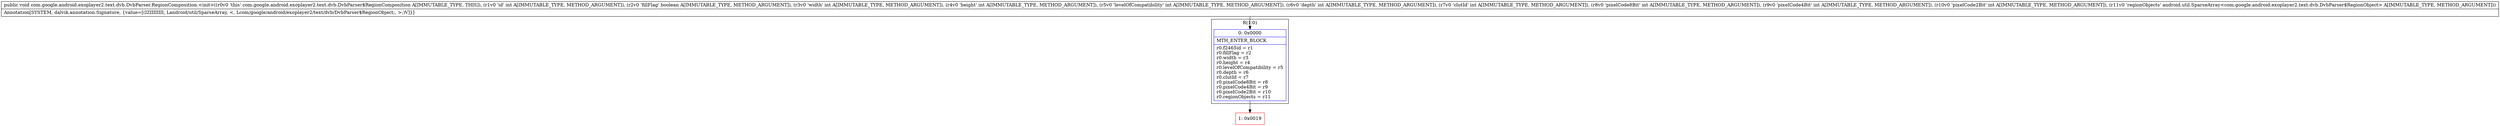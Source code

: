 digraph "CFG forcom.google.android.exoplayer2.text.dvb.DvbParser.RegionComposition.\<init\>(IZIIIIIIIILandroid\/util\/SparseArray;)V" {
subgraph cluster_Region_2047215028 {
label = "R(1:0)";
node [shape=record,color=blue];
Node_0 [shape=record,label="{0\:\ 0x0000|MTH_ENTER_BLOCK\l|r0.f2465id = r1\lr0.fillFlag = r2\lr0.width = r3\lr0.height = r4\lr0.levelOfCompatibility = r5\lr0.depth = r6\lr0.clutId = r7\lr0.pixelCode8Bit = r8\lr0.pixelCode4Bit = r9\lr0.pixelCode2Bit = r10\lr0.regionObjects = r11\l}"];
}
Node_1 [shape=record,color=red,label="{1\:\ 0x0019}"];
MethodNode[shape=record,label="{public void com.google.android.exoplayer2.text.dvb.DvbParser.RegionComposition.\<init\>((r0v0 'this' com.google.android.exoplayer2.text.dvb.DvbParser$RegionComposition A[IMMUTABLE_TYPE, THIS]), (r1v0 'id' int A[IMMUTABLE_TYPE, METHOD_ARGUMENT]), (r2v0 'fillFlag' boolean A[IMMUTABLE_TYPE, METHOD_ARGUMENT]), (r3v0 'width' int A[IMMUTABLE_TYPE, METHOD_ARGUMENT]), (r4v0 'height' int A[IMMUTABLE_TYPE, METHOD_ARGUMENT]), (r5v0 'levelOfCompatibility' int A[IMMUTABLE_TYPE, METHOD_ARGUMENT]), (r6v0 'depth' int A[IMMUTABLE_TYPE, METHOD_ARGUMENT]), (r7v0 'clutId' int A[IMMUTABLE_TYPE, METHOD_ARGUMENT]), (r8v0 'pixelCode8Bit' int A[IMMUTABLE_TYPE, METHOD_ARGUMENT]), (r9v0 'pixelCode4Bit' int A[IMMUTABLE_TYPE, METHOD_ARGUMENT]), (r10v0 'pixelCode2Bit' int A[IMMUTABLE_TYPE, METHOD_ARGUMENT]), (r11v0 'regionObjects' android.util.SparseArray\<com.google.android.exoplayer2.text.dvb.DvbParser$RegionObject\> A[IMMUTABLE_TYPE, METHOD_ARGUMENT]))  | Annotation[SYSTEM, dalvik.annotation.Signature, \{value=[(IZIIIIIIII, Landroid\/util\/SparseArray, \<, Lcom\/google\/android\/exoplayer2\/text\/dvb\/DvbParser$RegionObject;, \>;)V]\}]\l}"];
MethodNode -> Node_0;
Node_0 -> Node_1;
}

